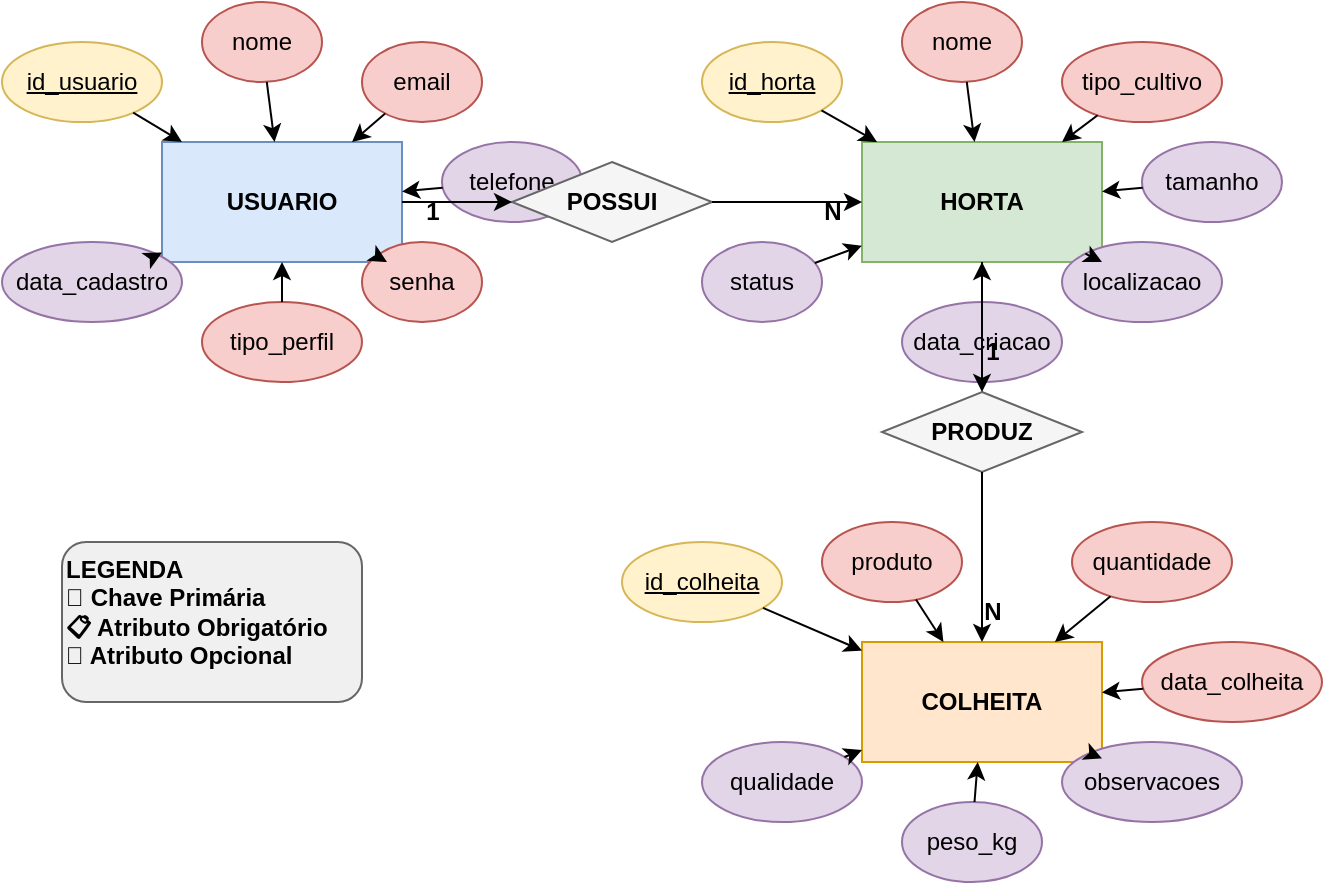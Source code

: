 <mxfile>
    <diagram name="MER-AlimentandoFuturo" id="mer-diagram">
        <mxGraphModel dx="778" dy="368" grid="1" gridSize="10" guides="1" tooltips="1" connect="1" arrows="1" fold="1" page="1" pageScale="1" pageWidth="827" pageHeight="1169" math="0" shadow="0">
            <root>
                <mxCell id="0"/>
                <mxCell id="1" parent="0"/>
                <mxCell id="usuario" value="USUARIO" style="rounded=0;whiteSpace=wrap;html=1;fillColor=#dae8fc;strokeColor=#6c8ebf;fontStyle=1" parent="1" vertex="1">
                    <mxGeometry x="100" y="100" width="120" height="60" as="geometry"/>
                </mxCell>
                <mxCell id="usuario_id" value="id_usuario" style="ellipse;whiteSpace=wrap;html=1;fillColor=#fff2cc;strokeColor=#d6b656;fontStyle=4" parent="1" vertex="1">
                    <mxGeometry x="20" y="50" width="80" height="40" as="geometry"/>
                </mxCell>
                <mxCell id="usuario_nome" value="nome" style="ellipse;whiteSpace=wrap;html=1;fillColor=#f8cecc;strokeColor=#b85450" parent="1" vertex="1">
                    <mxGeometry x="120" y="30" width="60" height="40" as="geometry"/>
                </mxCell>
                <mxCell id="usuario_email" value="email" style="ellipse;whiteSpace=wrap;html=1;fillColor=#f8cecc;strokeColor=#b85450" parent="1" vertex="1">
                    <mxGeometry x="200" y="50" width="60" height="40" as="geometry"/>
                </mxCell>
                <mxCell id="usuario_telefone" value="telefone" style="ellipse;whiteSpace=wrap;html=1;fillColor=#e1d5e7;strokeColor=#9673a6" parent="1" vertex="1">
                    <mxGeometry x="240" y="100" width="70" height="40" as="geometry"/>
                </mxCell>
                <mxCell id="usuario_senha" value="senha" style="ellipse;whiteSpace=wrap;html=1;fillColor=#f8cecc;strokeColor=#b85450" parent="1" vertex="1">
                    <mxGeometry x="200" y="150" width="60" height="40" as="geometry"/>
                </mxCell>
                <mxCell id="usuario_tipo" value="tipo_perfil" style="ellipse;whiteSpace=wrap;html=1;fillColor=#f8cecc;strokeColor=#b85450" parent="1" vertex="1">
                    <mxGeometry x="120" y="180" width="80" height="40" as="geometry"/>
                </mxCell>
                <mxCell id="usuario_data" value="data_cadastro" style="ellipse;whiteSpace=wrap;html=1;fillColor=#e1d5e7;strokeColor=#9673a6" parent="1" vertex="1">
                    <mxGeometry x="20" y="150" width="90" height="40" as="geometry"/>
                </mxCell>
                <mxCell id="horta" value="HORTA" style="rounded=0;whiteSpace=wrap;html=1;fillColor=#d5e8d4;strokeColor=#82b366;fontStyle=1" parent="1" vertex="1">
                    <mxGeometry x="450" y="100" width="120" height="60" as="geometry"/>
                </mxCell>
                <mxCell id="horta_id" value="id_horta" style="ellipse;whiteSpace=wrap;html=1;fillColor=#fff2cc;strokeColor=#d6b656;fontStyle=4" parent="1" vertex="1">
                    <mxGeometry x="370" y="50" width="70" height="40" as="geometry"/>
                </mxCell>
                <mxCell id="horta_nome" value="nome" style="ellipse;whiteSpace=wrap;html=1;fillColor=#f8cecc;strokeColor=#b85450" parent="1" vertex="1">
                    <mxGeometry x="470" y="30" width="60" height="40" as="geometry"/>
                </mxCell>
                <mxCell id="horta_tipo" value="tipo_cultivo" style="ellipse;whiteSpace=wrap;html=1;fillColor=#f8cecc;strokeColor=#b85450" parent="1" vertex="1">
                    <mxGeometry x="550" y="50" width="80" height="40" as="geometry"/>
                </mxCell>
                <mxCell id="horta_tamanho" value="tamanho" style="ellipse;whiteSpace=wrap;html=1;fillColor=#e1d5e7;strokeColor=#9673a6" parent="1" vertex="1">
                    <mxGeometry x="590" y="100" width="70" height="40" as="geometry"/>
                </mxCell>
                <mxCell id="horta_localizacao" value="localizacao" style="ellipse;whiteSpace=wrap;html=1;fillColor=#e1d5e7;strokeColor=#9673a6" parent="1" vertex="1">
                    <mxGeometry x="550" y="150" width="80" height="40" as="geometry"/>
                </mxCell>
                <mxCell id="horta_data" value="data_criacao" style="ellipse;whiteSpace=wrap;html=1;fillColor=#e1d5e7;strokeColor=#9673a6" parent="1" vertex="1">
                    <mxGeometry x="470" y="180" width="80" height="40" as="geometry"/>
                </mxCell>
                <mxCell id="horta_status" value="status" style="ellipse;whiteSpace=wrap;html=1;fillColor=#e1d5e7;strokeColor=#9673a6" parent="1" vertex="1">
                    <mxGeometry x="370" y="150" width="60" height="40" as="geometry"/>
                </mxCell>
                <mxCell id="colheita" value="COLHEITA" style="rounded=0;whiteSpace=wrap;html=1;fillColor=#ffe6cc;strokeColor=#d79b00;fontStyle=1" parent="1" vertex="1">
                    <mxGeometry x="450" y="350" width="120" height="60" as="geometry"/>
                </mxCell>
                <mxCell id="colheita_id" value="id_colheita" style="ellipse;whiteSpace=wrap;html=1;fillColor=#fff2cc;strokeColor=#d6b656;fontStyle=4" parent="1" vertex="1">
                    <mxGeometry x="330" y="300" width="80" height="40" as="geometry"/>
                </mxCell>
                <mxCell id="colheita_produto" value="produto" style="ellipse;whiteSpace=wrap;html=1;fillColor=#f8cecc;strokeColor=#b85450" parent="1" vertex="1">
                    <mxGeometry x="430" y="290" width="70" height="40" as="geometry"/>
                </mxCell>
                <mxCell id="colheita_quantidade" value="quantidade" style="ellipse;whiteSpace=wrap;html=1;fillColor=#f8cecc;strokeColor=#b85450" parent="1" vertex="1">
                    <mxGeometry x="555" y="290" width="80" height="40" as="geometry"/>
                </mxCell>
                <mxCell id="colheita_data" value="data_colheita" style="ellipse;whiteSpace=wrap;html=1;fillColor=#f8cecc;strokeColor=#b85450" parent="1" vertex="1">
                    <mxGeometry x="590" y="350" width="90" height="40" as="geometry"/>
                </mxCell>
                <mxCell id="colheita_observacoes" value="observacoes" style="ellipse;whiteSpace=wrap;html=1;fillColor=#e1d5e7;strokeColor=#9673a6" parent="1" vertex="1">
                    <mxGeometry x="550" y="400" width="90" height="40" as="geometry"/>
                </mxCell>
                <mxCell id="colheita_peso" value="peso_kg" style="ellipse;whiteSpace=wrap;html=1;fillColor=#e1d5e7;strokeColor=#9673a6" parent="1" vertex="1">
                    <mxGeometry x="470" y="430" width="70" height="40" as="geometry"/>
                </mxCell>
                <mxCell id="colheita_qualidade" value="qualidade" style="ellipse;whiteSpace=wrap;html=1;fillColor=#e1d5e7;strokeColor=#9673a6" parent="1" vertex="1">
                    <mxGeometry x="370" y="400" width="80" height="40" as="geometry"/>
                </mxCell>
                <mxCell id="possui" value="POSSUI" style="rhombus;whiteSpace=wrap;html=1;fillColor=#f5f5f5;strokeColor=#666666;fontStyle=1" parent="1" vertex="1">
                    <mxGeometry x="275" y="110" width="100" height="40" as="geometry"/>
                </mxCell>
                <mxCell id="produz" value="PRODUZ" style="rhombus;whiteSpace=wrap;html=1;fillColor=#f5f5f5;strokeColor=#666666;fontStyle=1" parent="1" vertex="1">
                    <mxGeometry x="460" y="225" width="100" height="40" as="geometry"/>
                </mxCell>
                <mxCell id="edge1" parent="1" source="usuario" target="possui" edge="1">
                    <mxGeometry relative="1" as="geometry"/>
                </mxCell>
                <mxCell id="edge2" parent="1" source="possui" target="horta" edge="1">
                    <mxGeometry relative="1" as="geometry"/>
                </mxCell>
                <mxCell id="edge3" parent="1" source="horta" target="produz" edge="1">
                    <mxGeometry relative="1" as="geometry"/>
                </mxCell>
                <mxCell id="edge4" parent="1" source="produz" target="colheita" edge="1">
                    <mxGeometry relative="1" as="geometry"/>
                </mxCell>
                <mxCell id="card1" value="1" style="text;html=1;align=center;verticalAlign=middle;resizable=0;points=[];autosize=1;strokeColor=none;fillColor=none;fontStyle=1" parent="1" vertex="1">
                    <mxGeometry x="220" y="120" width="30" height="30" as="geometry"/>
                </mxCell>
                <mxCell id="card2" value="N" style="text;html=1;align=center;verticalAlign=middle;resizable=0;points=[];autosize=1;strokeColor=none;fillColor=none;fontStyle=1" parent="1" vertex="1">
                    <mxGeometry x="420" y="120" width="30" height="30" as="geometry"/>
                </mxCell>
                <mxCell id="card3" value="1" style="text;html=1;align=center;verticalAlign=middle;resizable=0;points=[];autosize=1;strokeColor=none;fillColor=none;fontStyle=1" parent="1" vertex="1">
                    <mxGeometry x="500" y="190" width="30" height="30" as="geometry"/>
                </mxCell>
                <mxCell id="card4" value="N" style="text;html=1;align=center;verticalAlign=middle;resizable=0;points=[];autosize=1;strokeColor=none;fillColor=none;fontStyle=1" parent="1" vertex="1">
                    <mxGeometry x="500" y="320" width="30" height="30" as="geometry"/>
                </mxCell>
                <mxCell id="legenda" value="LEGENDA&#xa;🔑 Chave Primária&#xa;📋 Atributo Obrigatório&#xa;📝 Atributo Opcional" style="rounded=1;whiteSpace=wrap;html=1;fillColor=#f0f0f0;strokeColor=#666666;align=left;verticalAlign=top;fontStyle=1" parent="1" vertex="1">
                    <mxGeometry x="50" y="300" width="150" height="80" as="geometry"/>
                </mxCell>
                <mxCell id="attr1" parent="1" source="usuario_id" target="usuario" edge="1">
                    <mxGeometry relative="1" as="geometry"/>
                </mxCell>
                <mxCell id="attr2" parent="1" source="usuario_nome" target="usuario" edge="1">
                    <mxGeometry relative="1" as="geometry"/>
                </mxCell>
                <mxCell id="attr3" parent="1" source="usuario_email" target="usuario" edge="1">
                    <mxGeometry relative="1" as="geometry"/>
                </mxCell>
                <mxCell id="attr4" parent="1" source="usuario_telefone" target="usuario" edge="1">
                    <mxGeometry relative="1" as="geometry"/>
                </mxCell>
                <mxCell id="attr5" parent="1" source="usuario_senha" target="usuario" edge="1">
                    <mxGeometry relative="1" as="geometry"/>
                </mxCell>
                <mxCell id="attr6" parent="1" source="usuario_tipo" target="usuario" edge="1">
                    <mxGeometry relative="1" as="geometry"/>
                </mxCell>
                <mxCell id="attr7" parent="1" source="usuario_data" target="usuario" edge="1">
                    <mxGeometry relative="1" as="geometry"/>
                </mxCell>
                <mxCell id="attr8" parent="1" source="horta_id" target="horta" edge="1">
                    <mxGeometry relative="1" as="geometry"/>
                </mxCell>
                <mxCell id="attr9" parent="1" source="horta_nome" target="horta" edge="1">
                    <mxGeometry relative="1" as="geometry"/>
                </mxCell>
                <mxCell id="attr10" parent="1" source="horta_tipo" target="horta" edge="1">
                    <mxGeometry relative="1" as="geometry"/>
                </mxCell>
                <mxCell id="attr11" parent="1" source="horta_tamanho" target="horta" edge="1">
                    <mxGeometry relative="1" as="geometry"/>
                </mxCell>
                <mxCell id="attr12" parent="1" source="horta_localizacao" target="horta" edge="1">
                    <mxGeometry relative="1" as="geometry"/>
                </mxCell>
                <mxCell id="attr13" parent="1" source="horta_data" target="horta" edge="1">
                    <mxGeometry relative="1" as="geometry"/>
                </mxCell>
                <mxCell id="attr14" parent="1" source="horta_status" target="horta" edge="1">
                    <mxGeometry relative="1" as="geometry"/>
                </mxCell>
                <mxCell id="attr15" parent="1" source="colheita_id" target="colheita" edge="1">
                    <mxGeometry relative="1" as="geometry"/>
                </mxCell>
                <mxCell id="attr16" parent="1" source="colheita_produto" target="colheita" edge="1">
                    <mxGeometry relative="1" as="geometry"/>
                </mxCell>
                <mxCell id="attr17" parent="1" source="colheita_quantidade" target="colheita" edge="1">
                    <mxGeometry relative="1" as="geometry"/>
                </mxCell>
                <mxCell id="attr18" parent="1" source="colheita_data" target="colheita" edge="1">
                    <mxGeometry relative="1" as="geometry"/>
                </mxCell>
                <mxCell id="attr19" parent="1" source="colheita_observacoes" target="colheita" edge="1">
                    <mxGeometry relative="1" as="geometry"/>
                </mxCell>
                <mxCell id="attr20" parent="1" source="colheita_peso" target="colheita" edge="1">
                    <mxGeometry relative="1" as="geometry"/>
                </mxCell>
                <mxCell id="attr21" parent="1" source="colheita_qualidade" target="colheita" edge="1">
                    <mxGeometry relative="1" as="geometry"/>
                </mxCell>
            </root>
        </mxGraphModel>
    </diagram>
</mxfile>